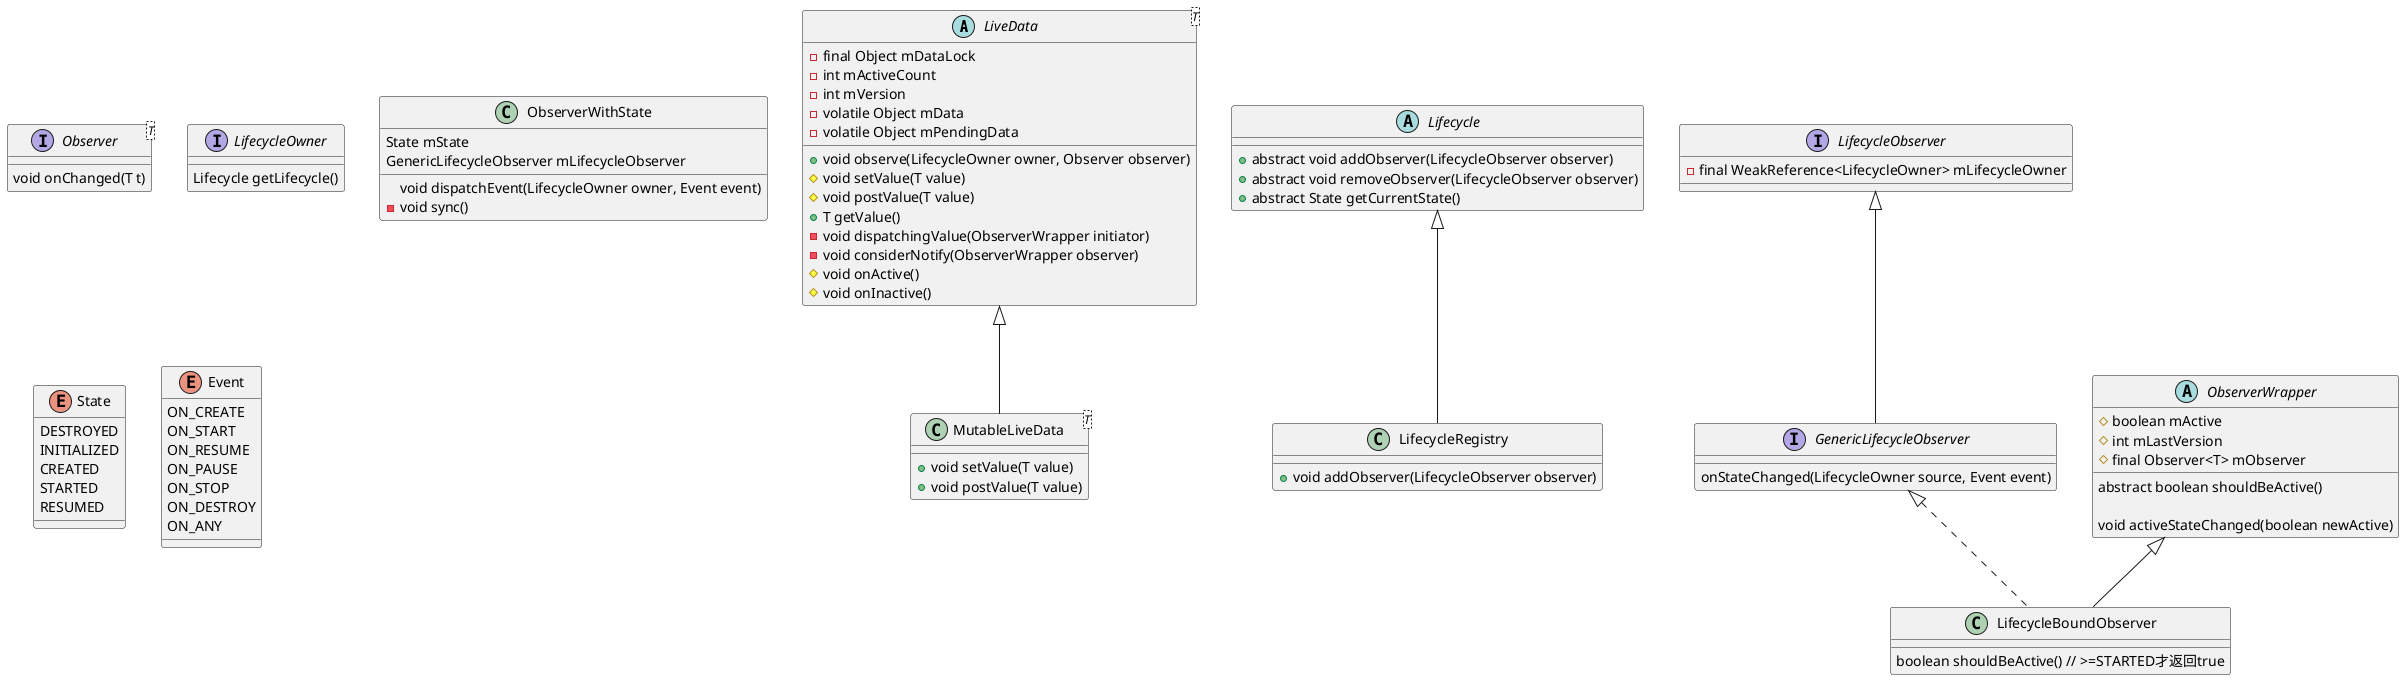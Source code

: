 @startuml

abstract class LiveData<T> {
   - final Object mDataLock
   - int mActiveCount
   - int mVersion
   - volatile Object mData
   - volatile Object mPendingData
   + void observe(LifecycleOwner owner, Observer observer)
   # void setValue(T value)
   # void postValue(T value)
   + T getValue()
   - void dispatchingValue(ObserverWrapper initiator)
   - void considerNotify(ObserverWrapper observer)
   # void onActive()
   # void onInactive()
}

class MutableLiveData<T> {
    + void setValue(T value)
    + void postValue(T value)
}

LiveData <|-- MutableLiveData

interface Observer<T> {
    void onChanged(T t)
}

interface LifecycleOwner {
    Lifecycle getLifecycle()
}

abstract class Lifecycle {
    + abstract void addObserver(LifecycleObserver observer)
    + abstract void removeObserver(LifecycleObserver observer)
    + abstract State getCurrentState()
}

class LifecycleRegistry {
    + void addObserver(LifecycleObserver observer)
}
Lifecycle <|-- LifecycleRegistry

class ObserverWithState {
    State mState
    GenericLifecycleObserver mLifecycleObserver
    void dispatchEvent(LifecycleOwner owner, Event event)
    - void sync()
}

interface LifecycleObserver {
    - final WeakReference<LifecycleOwner> mLifecycleOwner
}

interface GenericLifecycleObserver {
    onStateChanged(LifecycleOwner source, Event event)
}

abstract class ObserverWrapper {
    # boolean mActive
    # int mLastVersion
    # final Observer<T> mObserver

    abstract boolean shouldBeActive()

    void activeStateChanged(boolean newActive)
}

class LifecycleBoundObserver {
    boolean shouldBeActive() // >=STARTED才返回true
}

LifecycleObserver <|-- GenericLifecycleObserver
ObserverWrapper <|-- LifecycleBoundObserver
GenericLifecycleObserver <|.. LifecycleBoundObserver

enum State {
    DESTROYED
    INITIALIZED
    CREATED
    STARTED
    RESUMED
}

enum Event {
    ON_CREATE
    ON_START
    ON_RESUME
    ON_PAUSE
    ON_STOP
    ON_DESTROY
    ON_ANY
}

@enduml
